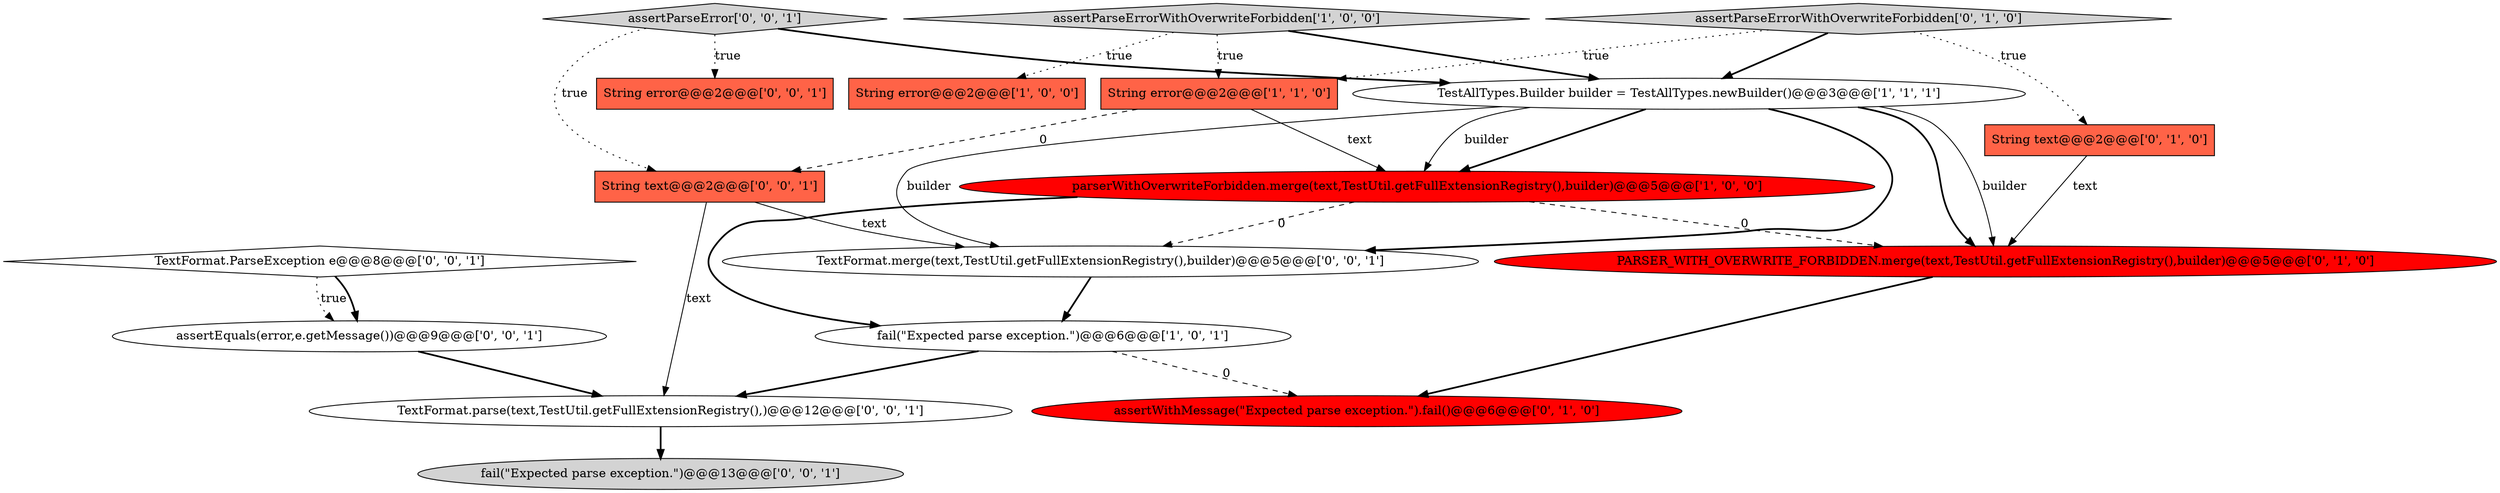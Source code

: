 digraph {
12 [style = filled, label = "TextFormat.ParseException e@@@8@@@['0', '0', '1']", fillcolor = white, shape = diamond image = "AAA0AAABBB3BBB"];
13 [style = filled, label = "TextFormat.parse(text,TestUtil.getFullExtensionRegistry(),)@@@12@@@['0', '0', '1']", fillcolor = white, shape = ellipse image = "AAA0AAABBB3BBB"];
5 [style = filled, label = "String error@@@2@@@['1', '1', '0']", fillcolor = tomato, shape = box image = "AAA0AAABBB1BBB"];
10 [style = filled, label = "String error@@@2@@@['0', '0', '1']", fillcolor = tomato, shape = box image = "AAA0AAABBB3BBB"];
17 [style = filled, label = "fail(\"Expected parse exception.\")@@@13@@@['0', '0', '1']", fillcolor = lightgray, shape = ellipse image = "AAA0AAABBB3BBB"];
6 [style = filled, label = "String text@@@2@@@['0', '1', '0']", fillcolor = tomato, shape = box image = "AAA0AAABBB2BBB"];
2 [style = filled, label = "assertParseErrorWithOverwriteForbidden['1', '0', '0']", fillcolor = lightgray, shape = diamond image = "AAA0AAABBB1BBB"];
3 [style = filled, label = "String error@@@2@@@['1', '0', '0']", fillcolor = tomato, shape = box image = "AAA0AAABBB1BBB"];
15 [style = filled, label = "assertParseError['0', '0', '1']", fillcolor = lightgray, shape = diamond image = "AAA0AAABBB3BBB"];
9 [style = filled, label = "PARSER_WITH_OVERWRITE_FORBIDDEN.merge(text,TestUtil.getFullExtensionRegistry(),builder)@@@5@@@['0', '1', '0']", fillcolor = red, shape = ellipse image = "AAA1AAABBB2BBB"];
8 [style = filled, label = "assertWithMessage(\"Expected parse exception.\").fail()@@@6@@@['0', '1', '0']", fillcolor = red, shape = ellipse image = "AAA1AAABBB2BBB"];
14 [style = filled, label = "assertEquals(error,e.getMessage())@@@9@@@['0', '0', '1']", fillcolor = white, shape = ellipse image = "AAA0AAABBB3BBB"];
7 [style = filled, label = "assertParseErrorWithOverwriteForbidden['0', '1', '0']", fillcolor = lightgray, shape = diamond image = "AAA0AAABBB2BBB"];
11 [style = filled, label = "String text@@@2@@@['0', '0', '1']", fillcolor = tomato, shape = box image = "AAA0AAABBB3BBB"];
4 [style = filled, label = "fail(\"Expected parse exception.\")@@@6@@@['1', '0', '1']", fillcolor = white, shape = ellipse image = "AAA0AAABBB1BBB"];
0 [style = filled, label = "TestAllTypes.Builder builder = TestAllTypes.newBuilder()@@@3@@@['1', '1', '1']", fillcolor = white, shape = ellipse image = "AAA0AAABBB1BBB"];
1 [style = filled, label = "parserWithOverwriteForbidden.merge(text,TestUtil.getFullExtensionRegistry(),builder)@@@5@@@['1', '0', '0']", fillcolor = red, shape = ellipse image = "AAA1AAABBB1BBB"];
16 [style = filled, label = "TextFormat.merge(text,TestUtil.getFullExtensionRegistry(),builder)@@@5@@@['0', '0', '1']", fillcolor = white, shape = ellipse image = "AAA0AAABBB3BBB"];
2->3 [style = dotted, label="true"];
0->16 [style = bold, label=""];
1->4 [style = bold, label=""];
0->9 [style = bold, label=""];
7->6 [style = dotted, label="true"];
11->16 [style = solid, label="text"];
4->13 [style = bold, label=""];
0->9 [style = solid, label="builder"];
1->9 [style = dashed, label="0"];
15->10 [style = dotted, label="true"];
7->0 [style = bold, label=""];
9->8 [style = bold, label=""];
7->5 [style = dotted, label="true"];
12->14 [style = dotted, label="true"];
13->17 [style = bold, label=""];
2->0 [style = bold, label=""];
5->11 [style = dashed, label="0"];
5->1 [style = solid, label="text"];
1->16 [style = dashed, label="0"];
0->1 [style = bold, label=""];
15->0 [style = bold, label=""];
12->14 [style = bold, label=""];
15->11 [style = dotted, label="true"];
4->8 [style = dashed, label="0"];
14->13 [style = bold, label=""];
16->4 [style = bold, label=""];
2->5 [style = dotted, label="true"];
0->16 [style = solid, label="builder"];
11->13 [style = solid, label="text"];
6->9 [style = solid, label="text"];
0->1 [style = solid, label="builder"];
}
